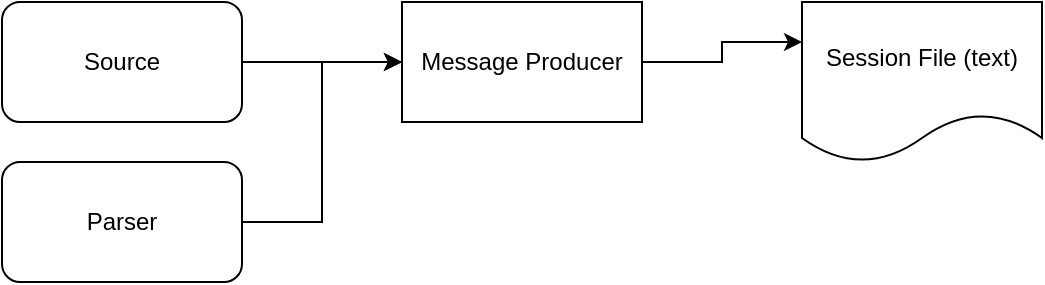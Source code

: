 <mxfile version="24.8.8">
  <diagram name="Page-1" id="rCX7Vw4T-O8VnKkRlhGo">
    <mxGraphModel dx="1145" dy="510" grid="1" gridSize="10" guides="1" tooltips="1" connect="1" arrows="1" fold="1" page="1" pageScale="1" pageWidth="850" pageHeight="600" math="0" shadow="0">
      <root>
        <mxCell id="0" />
        <mxCell id="1" parent="0" />
        <mxCell id="qJLsTzf-kTQjAAmuUrDa-8" style="edgeStyle=orthogonalEdgeStyle;rounded=0;orthogonalLoop=1;jettySize=auto;html=1;exitX=1;exitY=0.5;exitDx=0;exitDy=0;entryX=0;entryY=0.25;entryDx=0;entryDy=0;" edge="1" parent="1" source="qJLsTzf-kTQjAAmuUrDa-2" target="qJLsTzf-kTQjAAmuUrDa-7">
          <mxGeometry relative="1" as="geometry" />
        </mxCell>
        <mxCell id="qJLsTzf-kTQjAAmuUrDa-2" value="Message Producer" style="rounded=0;whiteSpace=wrap;html=1;" vertex="1" parent="1">
          <mxGeometry x="400" y="80" width="120" height="60" as="geometry" />
        </mxCell>
        <mxCell id="qJLsTzf-kTQjAAmuUrDa-5" style="edgeStyle=orthogonalEdgeStyle;rounded=0;orthogonalLoop=1;jettySize=auto;html=1;exitX=1;exitY=0.5;exitDx=0;exitDy=0;entryX=0;entryY=0.5;entryDx=0;entryDy=0;" edge="1" parent="1" source="qJLsTzf-kTQjAAmuUrDa-3" target="qJLsTzf-kTQjAAmuUrDa-2">
          <mxGeometry relative="1" as="geometry" />
        </mxCell>
        <mxCell id="qJLsTzf-kTQjAAmuUrDa-3" value="Source" style="rounded=1;whiteSpace=wrap;html=1;" vertex="1" parent="1">
          <mxGeometry x="200" y="80" width="120" height="60" as="geometry" />
        </mxCell>
        <mxCell id="qJLsTzf-kTQjAAmuUrDa-6" style="edgeStyle=orthogonalEdgeStyle;rounded=0;orthogonalLoop=1;jettySize=auto;html=1;exitX=1;exitY=0.5;exitDx=0;exitDy=0;" edge="1" parent="1" source="qJLsTzf-kTQjAAmuUrDa-4">
          <mxGeometry relative="1" as="geometry">
            <mxPoint x="400" y="110" as="targetPoint" />
            <Array as="points">
              <mxPoint x="360" y="190" />
              <mxPoint x="360" y="110" />
            </Array>
          </mxGeometry>
        </mxCell>
        <mxCell id="qJLsTzf-kTQjAAmuUrDa-4" value="Parser" style="rounded=1;whiteSpace=wrap;html=1;" vertex="1" parent="1">
          <mxGeometry x="200" y="160" width="120" height="60" as="geometry" />
        </mxCell>
        <mxCell id="qJLsTzf-kTQjAAmuUrDa-7" value="Session File (text)" style="shape=document;whiteSpace=wrap;html=1;boundedLbl=1;" vertex="1" parent="1">
          <mxGeometry x="600" y="80" width="120" height="80" as="geometry" />
        </mxCell>
      </root>
    </mxGraphModel>
  </diagram>
</mxfile>
